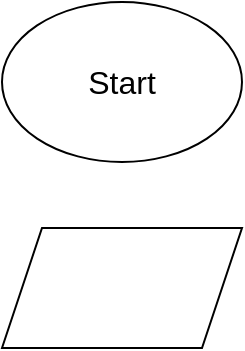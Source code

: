 <mxfile version="21.1.1" type="github">
  <diagram name="Страница 1" id="ACcvHvgXB7bruhRaSmyQ">
    <mxGraphModel dx="954" dy="647" grid="1" gridSize="13" guides="1" tooltips="1" connect="1" arrows="1" fold="1" page="1" pageScale="1" pageWidth="827" pageHeight="1169" math="0" shadow="0">
      <root>
        <mxCell id="0" />
        <mxCell id="1" parent="0" />
        <mxCell id="b7IFShKbtS9lGx2a-9Go-1" value="&lt;font style=&quot;font-size: 16px;&quot;&gt;Start&lt;/font&gt;" style="ellipse;whiteSpace=wrap;html=1;" vertex="1" parent="1">
          <mxGeometry x="90" y="30" width="120" height="80" as="geometry" />
        </mxCell>
        <mxCell id="b7IFShKbtS9lGx2a-9Go-2" value="" style="shape=parallelogram;perimeter=parallelogramPerimeter;whiteSpace=wrap;html=1;fixedSize=1;" vertex="1" parent="1">
          <mxGeometry x="90" y="143" width="120" height="60" as="geometry" />
        </mxCell>
      </root>
    </mxGraphModel>
  </diagram>
</mxfile>
